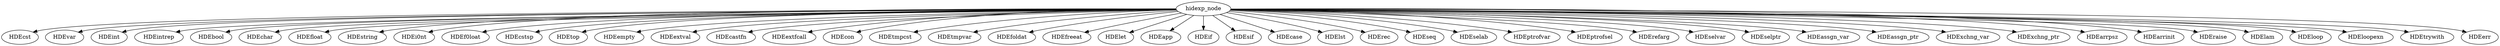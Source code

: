 
digraph G {

hidexp_node -> HDEcst
hidexp_node -> HDEvar
hidexp_node -> HDEint
hidexp_node -> HDEintrep
hidexp_node -> HDEbool
hidexp_node -> HDEchar
hidexp_node -> HDEfloat
hidexp_node -> HDEstring
hidexp_node -> HDEi0nt
hidexp_node -> HDEf0loat
hidexp_node -> HDEcstsp
hidexp_node -> HDEtop
hidexp_node -> HDEempty
hidexp_node -> HDEextval
hidexp_node -> HDEcastfn
hidexp_node -> HDEextfcall
hidexp_node -> HDEcon
hidexp_node -> HDEtmpcst
hidexp_node -> HDEtmpvar
hidexp_node -> HDEfoldat
hidexp_node -> HDEfreeat
hidexp_node -> HDElet
hidexp_node -> HDEapp
hidexp_node -> HDEif
hidexp_node -> HDEsif
hidexp_node -> HDEcase
hidexp_node -> HDElst
hidexp_node -> HDErec
hidexp_node -> HDEseq
hidexp_node -> HDEselab
hidexp_node -> HDEptrofvar
hidexp_node -> HDEptrofsel
hidexp_node -> HDErefarg
hidexp_node -> HDEselvar
hidexp_node -> HDEselptr
hidexp_node -> HDEassgn_var
hidexp_node -> HDEassgn_ptr
hidexp_node -> HDExchng_var
hidexp_node -> HDExchng_ptr
hidexp_node -> HDEarrpsz
hidexp_node -> HDEarrinit
hidexp_node -> HDEraise
hidexp_node -> HDElam
hidexp_node -> HDEloop
hidexp_node -> HDEloopexn
hidexp_node -> HDEtrywith
hidexp_node -> HDEerr

}
